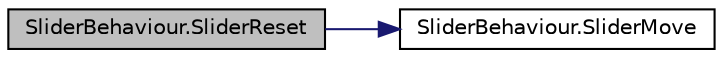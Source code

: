 digraph "SliderBehaviour.SliderReset"
{
 // LATEX_PDF_SIZE
  edge [fontname="Helvetica",fontsize="10",labelfontname="Helvetica",labelfontsize="10"];
  node [fontname="Helvetica",fontsize="10",shape=record];
  rankdir="LR";
  Node1 [label="SliderBehaviour.SliderReset",height=0.2,width=0.4,color="black", fillcolor="grey75", style="filled", fontcolor="black",tooltip="Called when song ends, reset the value back to 0"];
  Node1 -> Node2 [color="midnightblue",fontsize="10",style="solid",fontname="Helvetica"];
  Node2 [label="SliderBehaviour.SliderMove",height=0.2,width=0.4,color="black", fillcolor="white", style="filled",URL="$class_slider_behaviour.html#a1cb84291982ac72474409c231230760c",tooltip="Fires on update, increases the slider value"];
}
